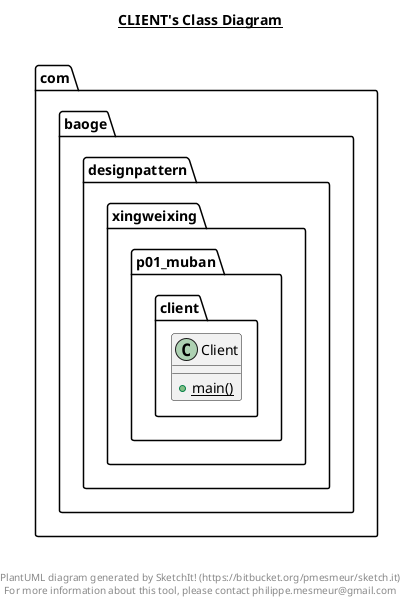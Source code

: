 @startuml

title __CLIENT's Class Diagram__\n

  namespace com.baoge.designpattern {
    namespace xingweixing {
      namespace p01_muban {
        namespace client {
          class com.baoge.designpattern.xingweixing.p01_muban.client.Client {
              {static} + main()
          }
        }
      }
    }
  }
  



right footer


PlantUML diagram generated by SketchIt! (https://bitbucket.org/pmesmeur/sketch.it)
For more information about this tool, please contact philippe.mesmeur@gmail.com
endfooter

@enduml
